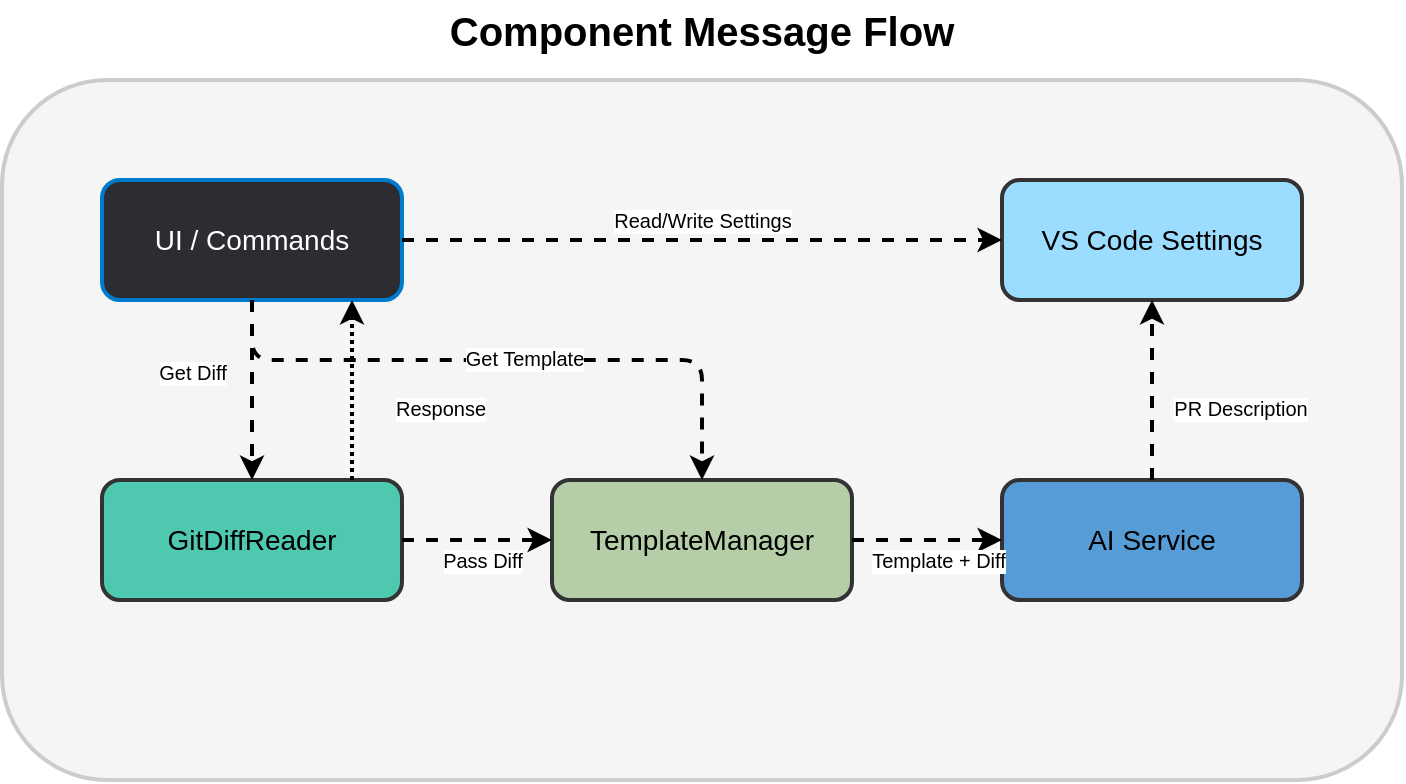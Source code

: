 <mxfile version="15.5.0" type="device">
  <diagram id="component-message-flow" name="Component Message Flow">
    <mxGraphModel dx="1298" dy="834" grid="1" gridSize="10" guides="1" tooltips="1" connect="1" arrows="1" fold="1" page="1" pageScale="1" pageWidth="850" pageHeight="1100" math="0" shadow="0">
      <root>
        <mxCell id="0" />
        <mxCell id="1" parent="0" />
        <!-- Main background -->
        <mxCell id="2" value="" style="rounded=1;whiteSpace=wrap;html=1;fillColor=#F5F5F5;strokeColor=#CCCCCC;strokeWidth=2;" vertex="1" parent="1">
          <mxGeometry x="50" y="50" width="700" height="350" as="geometry" />
        </mxCell>
        <mxCell id="3" value="Component Message Flow" style="text;html=1;strokeColor=none;fillColor=none;align=center;verticalAlign=middle;whiteSpace=wrap;rounded=0;fontSize=20;fontStyle=1;" vertex="1" parent="1">
          <mxGeometry x="250" y="10" width="300" height="30" as="geometry" />
        </mxCell>
        
        <!-- Components -->
        <mxCell id="4" value="UI / Commands" style="rounded=1;whiteSpace=wrap;html=1;fillColor=#2C2C32;strokeColor=#007ACC;strokeWidth=2;fontColor=#FFFFFF;fontSize=14;" vertex="1" parent="1">
          <mxGeometry x="100" y="100" width="150" height="60" as="geometry" />
        </mxCell>
        
        <mxCell id="5" value="VS Code Settings" style="rounded=1;whiteSpace=wrap;html=1;fillColor=#9CDCFE;strokeColor=#333333;strokeWidth=2;fontSize=14;" vertex="1" parent="1">
          <mxGeometry x="550" y="100" width="150" height="60" as="geometry" />
        </mxCell>
        
        <mxCell id="6" value="GitDiffReader" style="rounded=1;whiteSpace=wrap;html=1;fillColor=#4EC9B0;strokeColor=#333333;strokeWidth=2;fontSize=14;" vertex="1" parent="1">
          <mxGeometry x="100" y="250" width="150" height="60" as="geometry" />
        </mxCell>
        
        <mxCell id="7" value="TemplateManager" style="rounded=1;whiteSpace=wrap;html=1;fillColor=#B5CEA8;strokeColor=#333333;strokeWidth=2;fontSize=14;" vertex="1" parent="1">
          <mxGeometry x="325" y="250" width="150" height="60" as="geometry" />
        </mxCell>
        
        <mxCell id="8" value="AI Service" style="rounded=1;whiteSpace=wrap;html=1;fillColor=#569CD6;strokeColor=#333333;strokeWidth=2;fontSize=14;" vertex="1" parent="1">
          <mxGeometry x="550" y="250" width="150" height="60" as="geometry" />
        </mxCell>
        
        <!-- Messages -->
        <mxCell id="9" value="" style="endArrow=classic;html=1;strokeWidth=2;exitX=0.5;exitY=1;exitDx=0;exitDy=0;entryX=0.5;entryY=0;entryDx=0;entryDy=0;dashed=1;" edge="1" parent="1" source="4" target="6">
          <mxGeometry width="50" height="50" relative="1" as="geometry">
            <mxPoint x="175" y="170" as="sourcePoint" />
            <mxPoint x="225" y="120" as="targetPoint" />
          </mxGeometry>
        </mxCell>
        <mxCell id="10" value="Get Diff" style="edgeLabel;html=1;align=center;verticalAlign=middle;resizable=0;points=[];fontSize=10;" vertex="1" connectable="0" parent="9">
          <mxGeometry x="-0.2" y="1" relative="1" as="geometry">
            <mxPoint x="-31" as="offset" />
          </mxGeometry>
        </mxCell>
        
        <mxCell id="11" value="" style="endArrow=classic;html=1;strokeWidth=2;exitX=1;exitY=0.5;exitDx=0;exitDy=0;entryX=0;entryY=0.5;entryDx=0;entryDy=0;dashed=1;" edge="1" parent="1" source="4" target="5">
          <mxGeometry width="50" height="50" relative="1" as="geometry">
            <mxPoint x="260" y="140" as="sourcePoint" />
            <mxPoint x="310" y="90" as="targetPoint" />
          </mxGeometry>
        </mxCell>
        <mxCell id="12" value="Read/Write Settings" style="edgeLabel;html=1;align=center;verticalAlign=middle;resizable=0;points=[];fontSize=10;" vertex="1" connectable="0" parent="11">
          <mxGeometry x="-0.2" y="1" relative="1" as="geometry">
            <mxPoint x="30" y="-9" as="offset" />
          </mxGeometry>
        </mxCell>
        
        <mxCell id="13" value="" style="endArrow=classic;html=1;strokeWidth=2;exitX=1;exitY=0.5;exitDx=0;exitDy=0;entryX=0;entryY=0.5;entryDx=0;entryDy=0;dashed=1;" edge="1" parent="1" source="6" target="7">
          <mxGeometry width="50" height="50" relative="1" as="geometry">
            <mxPoint x="260" y="290" as="sourcePoint" />
            <mxPoint x="310" y="240" as="targetPoint" />
          </mxGeometry>
        </mxCell>
        <mxCell id="14" value="Pass Diff" style="edgeLabel;html=1;align=center;verticalAlign=middle;resizable=0;points=[];fontSize=10;" vertex="1" connectable="0" parent="13">
          <mxGeometry x="-0.2" y="1" relative="1" as="geometry">
            <mxPoint x="10" y="11" as="offset" />
          </mxGeometry>
        </mxCell>
        
        <mxCell id="15" value="" style="endArrow=classic;html=1;strokeWidth=2;exitX=0.5;exitY=1;exitDx=0;exitDy=0;entryX=0.5;entryY=0;entryDx=0;entryDy=0;dashed=1;" edge="1" parent="1" source="4" target="7">
          <mxGeometry width="50" height="50" relative="1" as="geometry">
            <mxPoint x="370" y="170" as="sourcePoint" />
            <mxPoint x="420" y="120" as="targetPoint" />
            <Array as="points">
              <mxPoint x="175" y="190" />
              <mxPoint x="400" y="190" />
            </Array>
          </mxGeometry>
        </mxCell>
        <mxCell id="16" value="Get Template" style="edgeLabel;html=1;align=center;verticalAlign=middle;resizable=0;points=[];fontSize=10;" vertex="1" connectable="0" parent="15">
          <mxGeometry x="-0.2" y="1" relative="1" as="geometry">
            <mxPoint x="40" as="offset" />
          </mxGeometry>
        </mxCell>
        
        <mxCell id="17" value="" style="endArrow=classic;html=1;strokeWidth=2;exitX=1;exitY=0.5;exitDx=0;exitDy=0;entryX=0;entryY=0.5;entryDx=0;entryDy=0;dashed=1;" edge="1" parent="1" source="7" target="8">
          <mxGeometry width="50" height="50" relative="1" as="geometry">
            <mxPoint x="485" y="290" as="sourcePoint" />
            <mxPoint x="535" y="240" as="targetPoint" />
          </mxGeometry>
        </mxCell>
        <mxCell id="18" value="Template + Diff" style="edgeLabel;html=1;align=center;verticalAlign=middle;resizable=0;points=[];fontSize=10;" vertex="1" connectable="0" parent="17">
          <mxGeometry x="-0.2" y="1" relative="1" as="geometry">
            <mxPoint x="13" y="11" as="offset" />
          </mxGeometry>
        </mxCell>
        
        <mxCell id="19" value="" style="endArrow=classic;html=1;strokeWidth=2;exitX=0.5;exitY=0;exitDx=0;exitDy=0;entryX=0.5;entryY=1;entryDx=0;entryDy=0;dashed=1;" edge="1" parent="1" source="8" target="5">
          <mxGeometry width="50" height="50" relative="1" as="geometry">
            <mxPoint x="635" y="240" as="sourcePoint" />
            <mxPoint x="685" y="190" as="targetPoint" />
          </mxGeometry>
        </mxCell>
        <mxCell id="20" value="PR Description" style="edgeLabel;html=1;align=center;verticalAlign=middle;resizable=0;points=[];fontSize=10;" vertex="1" connectable="0" parent="19">
          <mxGeometry x="-0.2" y="1" relative="1" as="geometry">
            <mxPoint x="45" as="offset" />
          </mxGeometry>
        </mxCell>
        
        <!-- Feedback loop -->
        <mxCell id="21" value="" style="endArrow=classic;html=1;strokeWidth=2;exitX=0.5;exitY=0;exitDx=0;exitDy=0;entryX=0.5;entryY=1;entryDx=0;entryDy=0;dashed=1;dashPattern=1 1;" edge="1" parent="1">
          <mxGeometry width="50" height="50" relative="1" as="geometry">
            <mxPoint x="225" y="250" as="sourcePoint" />
            <mxPoint x="225" y="160" as="targetPoint" />
          </mxGeometry>
        </mxCell>
        <mxCell id="22" value="Response" style="edgeLabel;html=1;align=center;verticalAlign=middle;resizable=0;points=[];fontSize=10;" vertex="1" connectable="0" parent="21">
          <mxGeometry x="-0.2" y="1" relative="1" as="geometry">
            <mxPoint x="45" as="offset" />
          </mxGeometry>
        </mxCell>
      </root>
    </mxGraphModel>
  </diagram>
</mxfile> 